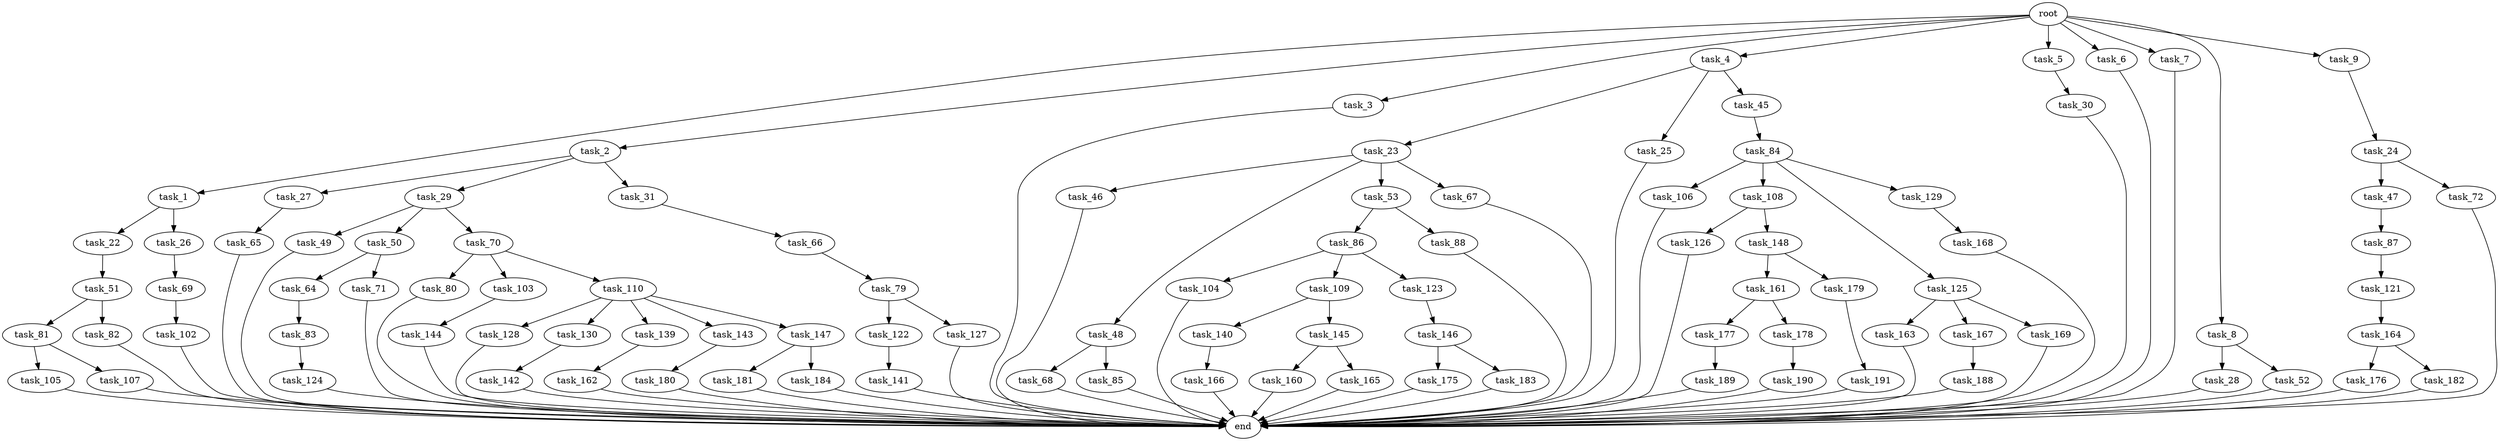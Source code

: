digraph G {
  root [size="0.000000"];
  task_1 [size="2.048000"];
  task_2 [size="2.048000"];
  task_3 [size="2.048000"];
  task_4 [size="2.048000"];
  task_5 [size="2.048000"];
  task_6 [size="2.048000"];
  task_7 [size="2.048000"];
  task_8 [size="2.048000"];
  task_9 [size="2.048000"];
  task_22 [size="274877906.944000"];
  task_23 [size="841813590.016000"];
  task_24 [size="429496729.600000"];
  task_25 [size="841813590.016000"];
  task_26 [size="274877906.944000"];
  task_27 [size="1391569403.904000"];
  task_28 [size="274877906.944000"];
  task_29 [size="1391569403.904000"];
  task_30 [size="1391569403.904000"];
  task_31 [size="1391569403.904000"];
  task_45 [size="841813590.016000"];
  task_46 [size="1391569403.904000"];
  task_47 [size="1099511627.776000"];
  task_48 [size="1391569403.904000"];
  task_49 [size="154618822.656000"];
  task_50 [size="154618822.656000"];
  task_51 [size="618475290.624000"];
  task_52 [size="274877906.944000"];
  task_53 [size="1391569403.904000"];
  task_64 [size="1099511627.776000"];
  task_65 [size="68719476.736000"];
  task_66 [size="1099511627.776000"];
  task_67 [size="1391569403.904000"];
  task_68 [size="1391569403.904000"];
  task_69 [size="429496729.600000"];
  task_70 [size="154618822.656000"];
  task_71 [size="1099511627.776000"];
  task_72 [size="1099511627.776000"];
  task_79 [size="274877906.944000"];
  task_80 [size="1391569403.904000"];
  task_81 [size="1391569403.904000"];
  task_82 [size="1391569403.904000"];
  task_83 [size="1099511627.776000"];
  task_84 [size="274877906.944000"];
  task_85 [size="1391569403.904000"];
  task_86 [size="841813590.016000"];
  task_87 [size="1099511627.776000"];
  task_88 [size="841813590.016000"];
  task_102 [size="68719476.736000"];
  task_103 [size="1391569403.904000"];
  task_104 [size="618475290.624000"];
  task_105 [size="429496729.600000"];
  task_106 [size="841813590.016000"];
  task_107 [size="429496729.600000"];
  task_108 [size="841813590.016000"];
  task_109 [size="618475290.624000"];
  task_110 [size="1391569403.904000"];
  task_121 [size="154618822.656000"];
  task_122 [size="841813590.016000"];
  task_123 [size="618475290.624000"];
  task_124 [size="1717986918.400000"];
  task_125 [size="841813590.016000"];
  task_126 [size="618475290.624000"];
  task_127 [size="841813590.016000"];
  task_128 [size="1391569403.904000"];
  task_129 [size="841813590.016000"];
  task_130 [size="1391569403.904000"];
  task_139 [size="1391569403.904000"];
  task_140 [size="154618822.656000"];
  task_141 [size="841813590.016000"];
  task_142 [size="429496729.600000"];
  task_143 [size="1391569403.904000"];
  task_144 [size="429496729.600000"];
  task_145 [size="154618822.656000"];
  task_146 [size="841813590.016000"];
  task_147 [size="1391569403.904000"];
  task_148 [size="618475290.624000"];
  task_160 [size="68719476.736000"];
  task_161 [size="1717986918.400000"];
  task_162 [size="1391569403.904000"];
  task_163 [size="1717986918.400000"];
  task_164 [size="1099511627.776000"];
  task_165 [size="68719476.736000"];
  task_166 [size="274877906.944000"];
  task_167 [size="1717986918.400000"];
  task_168 [size="1099511627.776000"];
  task_169 [size="1717986918.400000"];
  task_175 [size="274877906.944000"];
  task_176 [size="1391569403.904000"];
  task_177 [size="618475290.624000"];
  task_178 [size="618475290.624000"];
  task_179 [size="1717986918.400000"];
  task_180 [size="618475290.624000"];
  task_181 [size="841813590.016000"];
  task_182 [size="1391569403.904000"];
  task_183 [size="274877906.944000"];
  task_184 [size="841813590.016000"];
  task_188 [size="618475290.624000"];
  task_189 [size="274877906.944000"];
  task_190 [size="1717986918.400000"];
  task_191 [size="429496729.600000"];
  end [size="0.000000"];

  root -> task_1 [size="1.000000"];
  root -> task_2 [size="1.000000"];
  root -> task_3 [size="1.000000"];
  root -> task_4 [size="1.000000"];
  root -> task_5 [size="1.000000"];
  root -> task_6 [size="1.000000"];
  root -> task_7 [size="1.000000"];
  root -> task_8 [size="1.000000"];
  root -> task_9 [size="1.000000"];
  task_1 -> task_22 [size="134217728.000000"];
  task_1 -> task_26 [size="134217728.000000"];
  task_2 -> task_27 [size="679477248.000000"];
  task_2 -> task_29 [size="679477248.000000"];
  task_2 -> task_31 [size="679477248.000000"];
  task_3 -> end [size="1.000000"];
  task_4 -> task_23 [size="411041792.000000"];
  task_4 -> task_25 [size="411041792.000000"];
  task_4 -> task_45 [size="411041792.000000"];
  task_5 -> task_30 [size="679477248.000000"];
  task_6 -> end [size="1.000000"];
  task_7 -> end [size="1.000000"];
  task_8 -> task_28 [size="134217728.000000"];
  task_8 -> task_52 [size="134217728.000000"];
  task_9 -> task_24 [size="209715200.000000"];
  task_22 -> task_51 [size="301989888.000000"];
  task_23 -> task_46 [size="679477248.000000"];
  task_23 -> task_48 [size="679477248.000000"];
  task_23 -> task_53 [size="679477248.000000"];
  task_23 -> task_67 [size="679477248.000000"];
  task_24 -> task_47 [size="536870912.000000"];
  task_24 -> task_72 [size="536870912.000000"];
  task_25 -> end [size="1.000000"];
  task_26 -> task_69 [size="209715200.000000"];
  task_27 -> task_65 [size="33554432.000000"];
  task_28 -> end [size="1.000000"];
  task_29 -> task_49 [size="75497472.000000"];
  task_29 -> task_50 [size="75497472.000000"];
  task_29 -> task_70 [size="75497472.000000"];
  task_30 -> end [size="1.000000"];
  task_31 -> task_66 [size="536870912.000000"];
  task_45 -> task_84 [size="134217728.000000"];
  task_46 -> end [size="1.000000"];
  task_47 -> task_87 [size="536870912.000000"];
  task_48 -> task_68 [size="679477248.000000"];
  task_48 -> task_85 [size="679477248.000000"];
  task_49 -> end [size="1.000000"];
  task_50 -> task_64 [size="536870912.000000"];
  task_50 -> task_71 [size="536870912.000000"];
  task_51 -> task_81 [size="679477248.000000"];
  task_51 -> task_82 [size="679477248.000000"];
  task_52 -> end [size="1.000000"];
  task_53 -> task_86 [size="411041792.000000"];
  task_53 -> task_88 [size="411041792.000000"];
  task_64 -> task_83 [size="536870912.000000"];
  task_65 -> end [size="1.000000"];
  task_66 -> task_79 [size="134217728.000000"];
  task_67 -> end [size="1.000000"];
  task_68 -> end [size="1.000000"];
  task_69 -> task_102 [size="33554432.000000"];
  task_70 -> task_80 [size="679477248.000000"];
  task_70 -> task_103 [size="679477248.000000"];
  task_70 -> task_110 [size="679477248.000000"];
  task_71 -> end [size="1.000000"];
  task_72 -> end [size="1.000000"];
  task_79 -> task_122 [size="411041792.000000"];
  task_79 -> task_127 [size="411041792.000000"];
  task_80 -> end [size="1.000000"];
  task_81 -> task_105 [size="209715200.000000"];
  task_81 -> task_107 [size="209715200.000000"];
  task_82 -> end [size="1.000000"];
  task_83 -> task_124 [size="838860800.000000"];
  task_84 -> task_106 [size="411041792.000000"];
  task_84 -> task_108 [size="411041792.000000"];
  task_84 -> task_125 [size="411041792.000000"];
  task_84 -> task_129 [size="411041792.000000"];
  task_85 -> end [size="1.000000"];
  task_86 -> task_104 [size="301989888.000000"];
  task_86 -> task_109 [size="301989888.000000"];
  task_86 -> task_123 [size="301989888.000000"];
  task_87 -> task_121 [size="75497472.000000"];
  task_88 -> end [size="1.000000"];
  task_102 -> end [size="1.000000"];
  task_103 -> task_144 [size="209715200.000000"];
  task_104 -> end [size="1.000000"];
  task_105 -> end [size="1.000000"];
  task_106 -> end [size="1.000000"];
  task_107 -> end [size="1.000000"];
  task_108 -> task_126 [size="301989888.000000"];
  task_108 -> task_148 [size="301989888.000000"];
  task_109 -> task_140 [size="75497472.000000"];
  task_109 -> task_145 [size="75497472.000000"];
  task_110 -> task_128 [size="679477248.000000"];
  task_110 -> task_130 [size="679477248.000000"];
  task_110 -> task_139 [size="679477248.000000"];
  task_110 -> task_143 [size="679477248.000000"];
  task_110 -> task_147 [size="679477248.000000"];
  task_121 -> task_164 [size="536870912.000000"];
  task_122 -> task_141 [size="411041792.000000"];
  task_123 -> task_146 [size="411041792.000000"];
  task_124 -> end [size="1.000000"];
  task_125 -> task_163 [size="838860800.000000"];
  task_125 -> task_167 [size="838860800.000000"];
  task_125 -> task_169 [size="838860800.000000"];
  task_126 -> end [size="1.000000"];
  task_127 -> end [size="1.000000"];
  task_128 -> end [size="1.000000"];
  task_129 -> task_168 [size="536870912.000000"];
  task_130 -> task_142 [size="209715200.000000"];
  task_139 -> task_162 [size="679477248.000000"];
  task_140 -> task_166 [size="134217728.000000"];
  task_141 -> end [size="1.000000"];
  task_142 -> end [size="1.000000"];
  task_143 -> task_180 [size="301989888.000000"];
  task_144 -> end [size="1.000000"];
  task_145 -> task_160 [size="33554432.000000"];
  task_145 -> task_165 [size="33554432.000000"];
  task_146 -> task_175 [size="134217728.000000"];
  task_146 -> task_183 [size="134217728.000000"];
  task_147 -> task_181 [size="411041792.000000"];
  task_147 -> task_184 [size="411041792.000000"];
  task_148 -> task_161 [size="838860800.000000"];
  task_148 -> task_179 [size="838860800.000000"];
  task_160 -> end [size="1.000000"];
  task_161 -> task_177 [size="301989888.000000"];
  task_161 -> task_178 [size="301989888.000000"];
  task_162 -> end [size="1.000000"];
  task_163 -> end [size="1.000000"];
  task_164 -> task_176 [size="679477248.000000"];
  task_164 -> task_182 [size="679477248.000000"];
  task_165 -> end [size="1.000000"];
  task_166 -> end [size="1.000000"];
  task_167 -> task_188 [size="301989888.000000"];
  task_168 -> end [size="1.000000"];
  task_169 -> end [size="1.000000"];
  task_175 -> end [size="1.000000"];
  task_176 -> end [size="1.000000"];
  task_177 -> task_189 [size="134217728.000000"];
  task_178 -> task_190 [size="838860800.000000"];
  task_179 -> task_191 [size="209715200.000000"];
  task_180 -> end [size="1.000000"];
  task_181 -> end [size="1.000000"];
  task_182 -> end [size="1.000000"];
  task_183 -> end [size="1.000000"];
  task_184 -> end [size="1.000000"];
  task_188 -> end [size="1.000000"];
  task_189 -> end [size="1.000000"];
  task_190 -> end [size="1.000000"];
  task_191 -> end [size="1.000000"];
}
